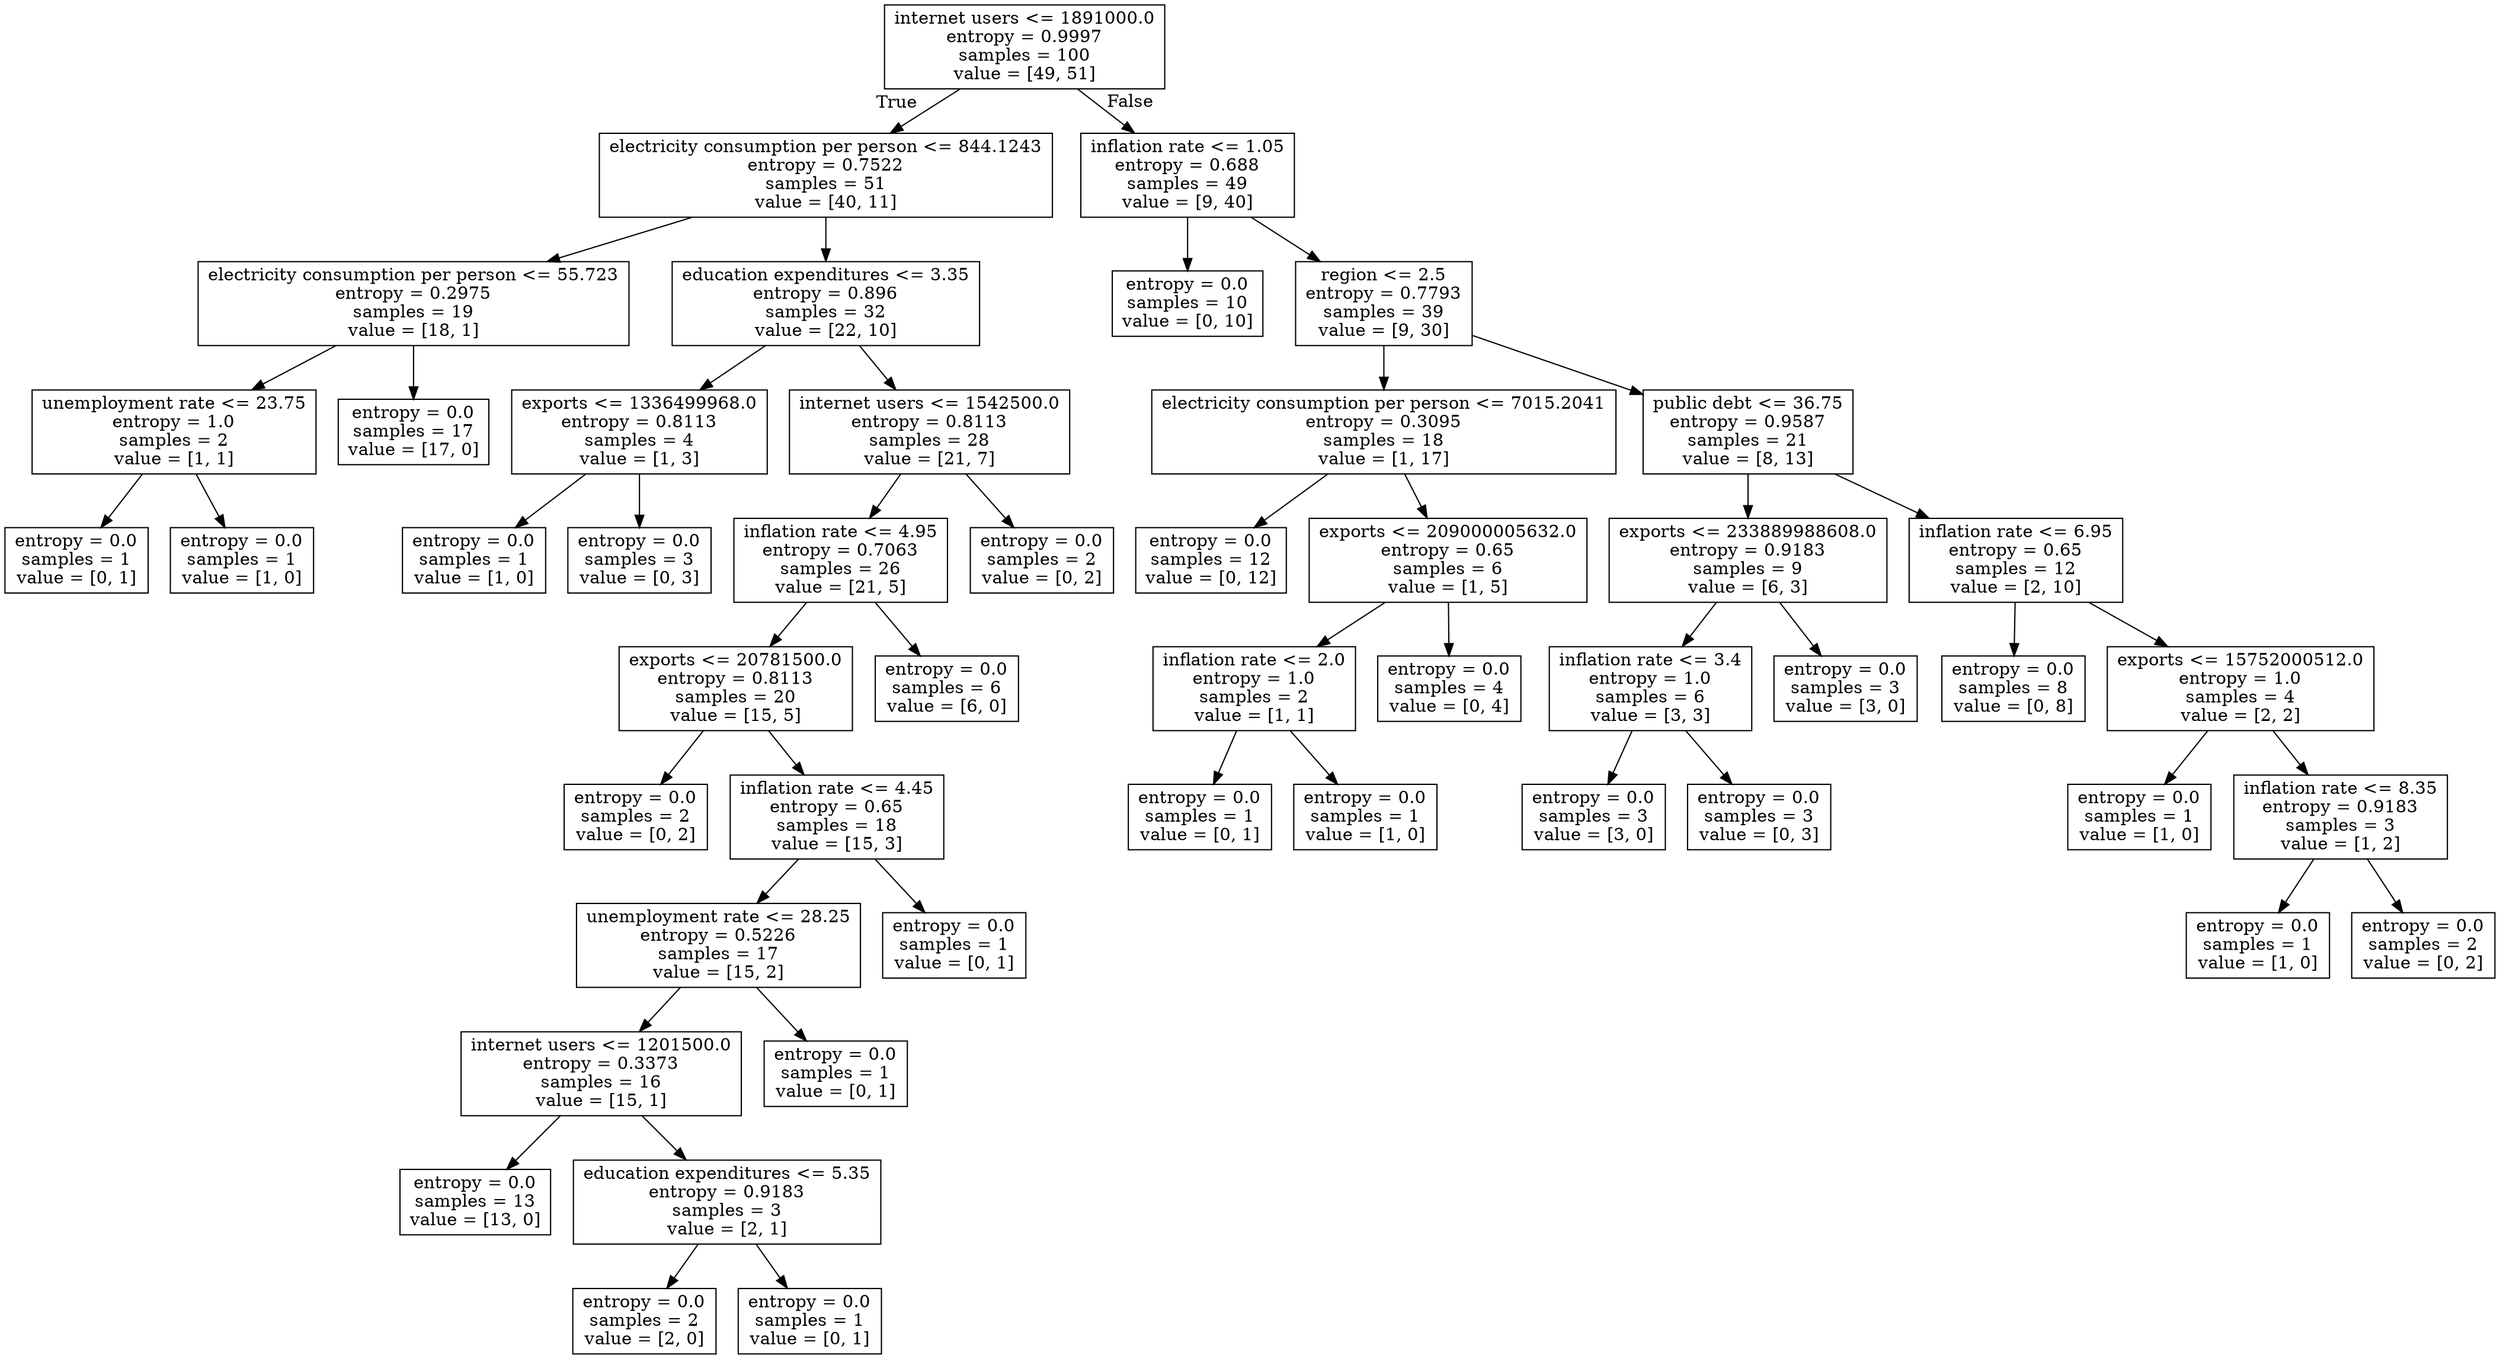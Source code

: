 digraph Tree {
node [shape=box] ;
0 [label="internet users <= 1891000.0\nentropy = 0.9997\nsamples = 100\nvalue = [49, 51]"] ;
1 [label="electricity consumption per person <= 844.1243\nentropy = 0.7522\nsamples = 51\nvalue = [40, 11]"] ;
0 -> 1 [labeldistance=2.5, labelangle=45, headlabel="True"] ;
2 [label="electricity consumption per person <= 55.723\nentropy = 0.2975\nsamples = 19\nvalue = [18, 1]"] ;
1 -> 2 ;
3 [label="unemployment rate <= 23.75\nentropy = 1.0\nsamples = 2\nvalue = [1, 1]"] ;
2 -> 3 ;
4 [label="entropy = 0.0\nsamples = 1\nvalue = [0, 1]"] ;
3 -> 4 ;
5 [label="entropy = 0.0\nsamples = 1\nvalue = [1, 0]"] ;
3 -> 5 ;
6 [label="entropy = 0.0\nsamples = 17\nvalue = [17, 0]"] ;
2 -> 6 ;
7 [label="education expenditures <= 3.35\nentropy = 0.896\nsamples = 32\nvalue = [22, 10]"] ;
1 -> 7 ;
8 [label="exports <= 1336499968.0\nentropy = 0.8113\nsamples = 4\nvalue = [1, 3]"] ;
7 -> 8 ;
9 [label="entropy = 0.0\nsamples = 1\nvalue = [1, 0]"] ;
8 -> 9 ;
10 [label="entropy = 0.0\nsamples = 3\nvalue = [0, 3]"] ;
8 -> 10 ;
11 [label="internet users <= 1542500.0\nentropy = 0.8113\nsamples = 28\nvalue = [21, 7]"] ;
7 -> 11 ;
12 [label="inflation rate <= 4.95\nentropy = 0.7063\nsamples = 26\nvalue = [21, 5]"] ;
11 -> 12 ;
13 [label="exports <= 20781500.0\nentropy = 0.8113\nsamples = 20\nvalue = [15, 5]"] ;
12 -> 13 ;
14 [label="entropy = 0.0\nsamples = 2\nvalue = [0, 2]"] ;
13 -> 14 ;
15 [label="inflation rate <= 4.45\nentropy = 0.65\nsamples = 18\nvalue = [15, 3]"] ;
13 -> 15 ;
16 [label="unemployment rate <= 28.25\nentropy = 0.5226\nsamples = 17\nvalue = [15, 2]"] ;
15 -> 16 ;
17 [label="internet users <= 1201500.0\nentropy = 0.3373\nsamples = 16\nvalue = [15, 1]"] ;
16 -> 17 ;
18 [label="entropy = 0.0\nsamples = 13\nvalue = [13, 0]"] ;
17 -> 18 ;
19 [label="education expenditures <= 5.35\nentropy = 0.9183\nsamples = 3\nvalue = [2, 1]"] ;
17 -> 19 ;
20 [label="entropy = 0.0\nsamples = 2\nvalue = [2, 0]"] ;
19 -> 20 ;
21 [label="entropy = 0.0\nsamples = 1\nvalue = [0, 1]"] ;
19 -> 21 ;
22 [label="entropy = 0.0\nsamples = 1\nvalue = [0, 1]"] ;
16 -> 22 ;
23 [label="entropy = 0.0\nsamples = 1\nvalue = [0, 1]"] ;
15 -> 23 ;
24 [label="entropy = 0.0\nsamples = 6\nvalue = [6, 0]"] ;
12 -> 24 ;
25 [label="entropy = 0.0\nsamples = 2\nvalue = [0, 2]"] ;
11 -> 25 ;
26 [label="inflation rate <= 1.05\nentropy = 0.688\nsamples = 49\nvalue = [9, 40]"] ;
0 -> 26 [labeldistance=2.5, labelangle=-45, headlabel="False"] ;
27 [label="entropy = 0.0\nsamples = 10\nvalue = [0, 10]"] ;
26 -> 27 ;
28 [label="region <= 2.5\nentropy = 0.7793\nsamples = 39\nvalue = [9, 30]"] ;
26 -> 28 ;
29 [label="electricity consumption per person <= 7015.2041\nentropy = 0.3095\nsamples = 18\nvalue = [1, 17]"] ;
28 -> 29 ;
30 [label="entropy = 0.0\nsamples = 12\nvalue = [0, 12]"] ;
29 -> 30 ;
31 [label="exports <= 209000005632.0\nentropy = 0.65\nsamples = 6\nvalue = [1, 5]"] ;
29 -> 31 ;
32 [label="inflation rate <= 2.0\nentropy = 1.0\nsamples = 2\nvalue = [1, 1]"] ;
31 -> 32 ;
33 [label="entropy = 0.0\nsamples = 1\nvalue = [0, 1]"] ;
32 -> 33 ;
34 [label="entropy = 0.0\nsamples = 1\nvalue = [1, 0]"] ;
32 -> 34 ;
35 [label="entropy = 0.0\nsamples = 4\nvalue = [0, 4]"] ;
31 -> 35 ;
36 [label="public debt <= 36.75\nentropy = 0.9587\nsamples = 21\nvalue = [8, 13]"] ;
28 -> 36 ;
37 [label="exports <= 233889988608.0\nentropy = 0.9183\nsamples = 9\nvalue = [6, 3]"] ;
36 -> 37 ;
38 [label="inflation rate <= 3.4\nentropy = 1.0\nsamples = 6\nvalue = [3, 3]"] ;
37 -> 38 ;
39 [label="entropy = 0.0\nsamples = 3\nvalue = [3, 0]"] ;
38 -> 39 ;
40 [label="entropy = 0.0\nsamples = 3\nvalue = [0, 3]"] ;
38 -> 40 ;
41 [label="entropy = 0.0\nsamples = 3\nvalue = [3, 0]"] ;
37 -> 41 ;
42 [label="inflation rate <= 6.95\nentropy = 0.65\nsamples = 12\nvalue = [2, 10]"] ;
36 -> 42 ;
43 [label="entropy = 0.0\nsamples = 8\nvalue = [0, 8]"] ;
42 -> 43 ;
44 [label="exports <= 15752000512.0\nentropy = 1.0\nsamples = 4\nvalue = [2, 2]"] ;
42 -> 44 ;
45 [label="entropy = 0.0\nsamples = 1\nvalue = [1, 0]"] ;
44 -> 45 ;
46 [label="inflation rate <= 8.35\nentropy = 0.9183\nsamples = 3\nvalue = [1, 2]"] ;
44 -> 46 ;
47 [label="entropy = 0.0\nsamples = 1\nvalue = [1, 0]"] ;
46 -> 47 ;
48 [label="entropy = 0.0\nsamples = 2\nvalue = [0, 2]"] ;
46 -> 48 ;
}